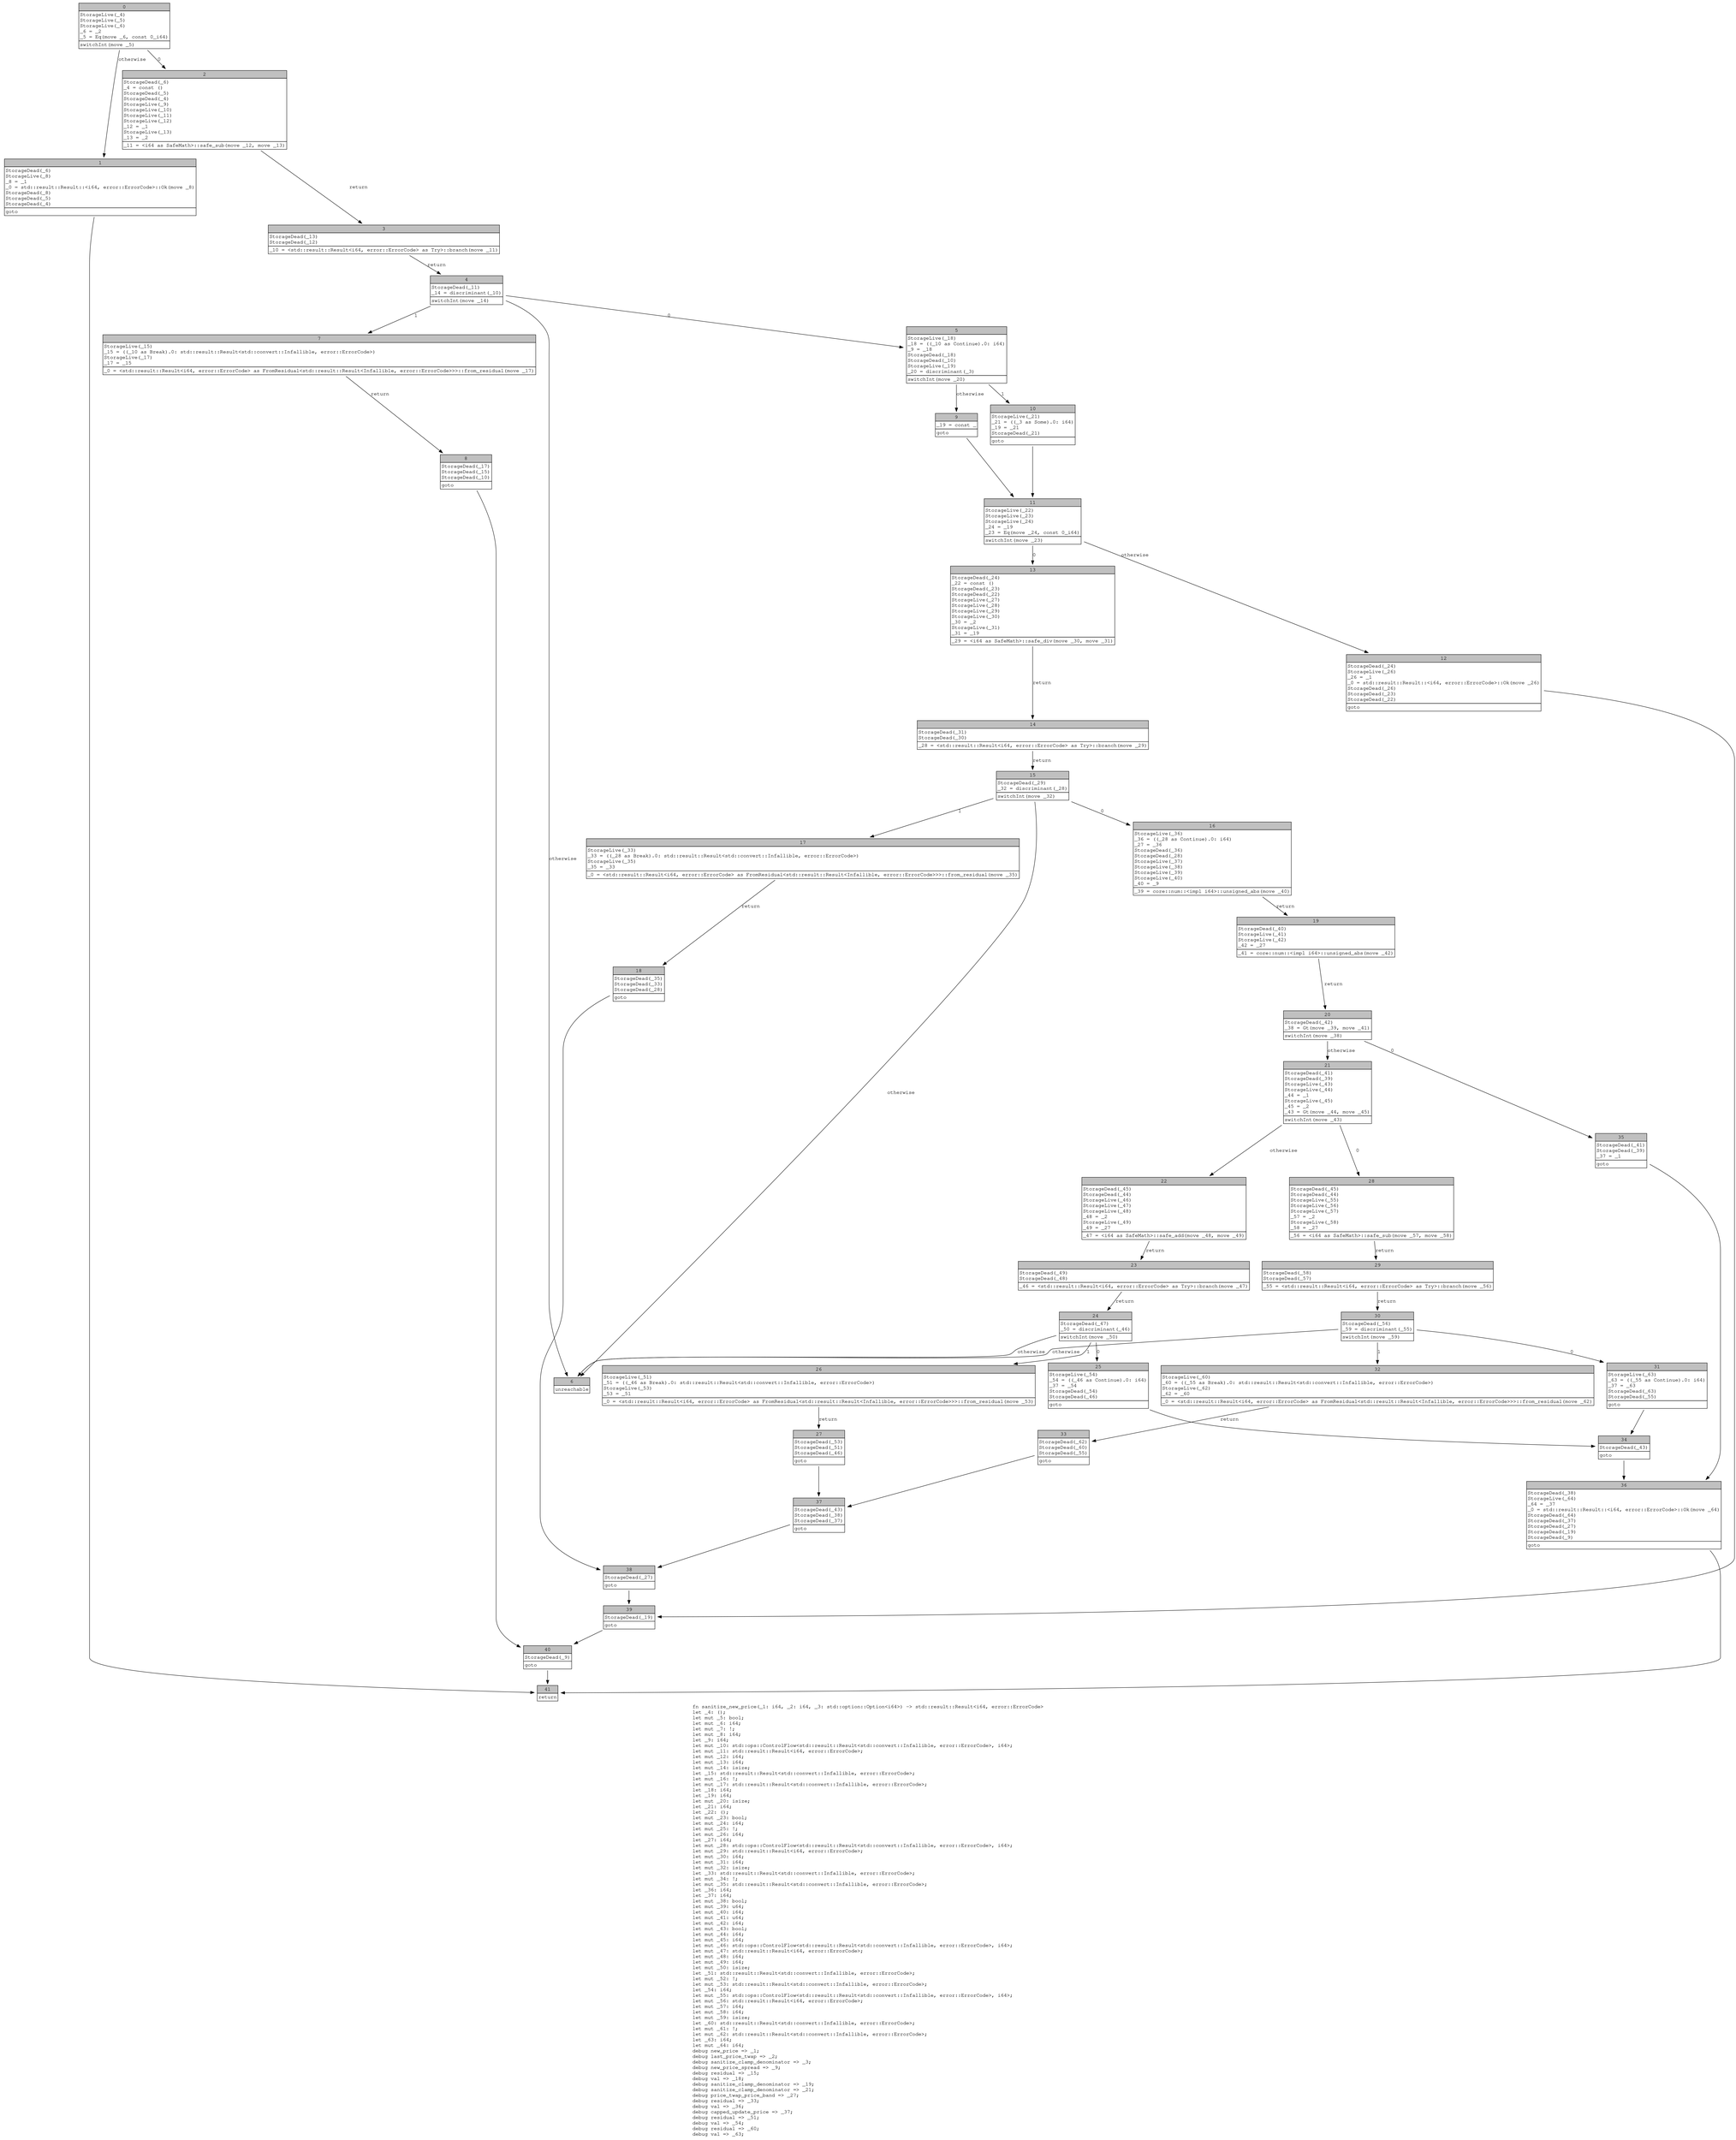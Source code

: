 digraph Mir_0_1794 {
    graph [fontname="Courier, monospace"];
    node [fontname="Courier, monospace"];
    edge [fontname="Courier, monospace"];
    label=<fn sanitize_new_price(_1: i64, _2: i64, _3: std::option::Option&lt;i64&gt;) -&gt; std::result::Result&lt;i64, error::ErrorCode&gt;<br align="left"/>let _4: ();<br align="left"/>let mut _5: bool;<br align="left"/>let mut _6: i64;<br align="left"/>let mut _7: !;<br align="left"/>let mut _8: i64;<br align="left"/>let _9: i64;<br align="left"/>let mut _10: std::ops::ControlFlow&lt;std::result::Result&lt;std::convert::Infallible, error::ErrorCode&gt;, i64&gt;;<br align="left"/>let mut _11: std::result::Result&lt;i64, error::ErrorCode&gt;;<br align="left"/>let mut _12: i64;<br align="left"/>let mut _13: i64;<br align="left"/>let mut _14: isize;<br align="left"/>let _15: std::result::Result&lt;std::convert::Infallible, error::ErrorCode&gt;;<br align="left"/>let mut _16: !;<br align="left"/>let mut _17: std::result::Result&lt;std::convert::Infallible, error::ErrorCode&gt;;<br align="left"/>let _18: i64;<br align="left"/>let _19: i64;<br align="left"/>let mut _20: isize;<br align="left"/>let _21: i64;<br align="left"/>let _22: ();<br align="left"/>let mut _23: bool;<br align="left"/>let mut _24: i64;<br align="left"/>let mut _25: !;<br align="left"/>let mut _26: i64;<br align="left"/>let _27: i64;<br align="left"/>let mut _28: std::ops::ControlFlow&lt;std::result::Result&lt;std::convert::Infallible, error::ErrorCode&gt;, i64&gt;;<br align="left"/>let mut _29: std::result::Result&lt;i64, error::ErrorCode&gt;;<br align="left"/>let mut _30: i64;<br align="left"/>let mut _31: i64;<br align="left"/>let mut _32: isize;<br align="left"/>let _33: std::result::Result&lt;std::convert::Infallible, error::ErrorCode&gt;;<br align="left"/>let mut _34: !;<br align="left"/>let mut _35: std::result::Result&lt;std::convert::Infallible, error::ErrorCode&gt;;<br align="left"/>let _36: i64;<br align="left"/>let _37: i64;<br align="left"/>let mut _38: bool;<br align="left"/>let mut _39: u64;<br align="left"/>let mut _40: i64;<br align="left"/>let mut _41: u64;<br align="left"/>let mut _42: i64;<br align="left"/>let mut _43: bool;<br align="left"/>let mut _44: i64;<br align="left"/>let mut _45: i64;<br align="left"/>let mut _46: std::ops::ControlFlow&lt;std::result::Result&lt;std::convert::Infallible, error::ErrorCode&gt;, i64&gt;;<br align="left"/>let mut _47: std::result::Result&lt;i64, error::ErrorCode&gt;;<br align="left"/>let mut _48: i64;<br align="left"/>let mut _49: i64;<br align="left"/>let mut _50: isize;<br align="left"/>let _51: std::result::Result&lt;std::convert::Infallible, error::ErrorCode&gt;;<br align="left"/>let mut _52: !;<br align="left"/>let mut _53: std::result::Result&lt;std::convert::Infallible, error::ErrorCode&gt;;<br align="left"/>let _54: i64;<br align="left"/>let mut _55: std::ops::ControlFlow&lt;std::result::Result&lt;std::convert::Infallible, error::ErrorCode&gt;, i64&gt;;<br align="left"/>let mut _56: std::result::Result&lt;i64, error::ErrorCode&gt;;<br align="left"/>let mut _57: i64;<br align="left"/>let mut _58: i64;<br align="left"/>let mut _59: isize;<br align="left"/>let _60: std::result::Result&lt;std::convert::Infallible, error::ErrorCode&gt;;<br align="left"/>let mut _61: !;<br align="left"/>let mut _62: std::result::Result&lt;std::convert::Infallible, error::ErrorCode&gt;;<br align="left"/>let _63: i64;<br align="left"/>let mut _64: i64;<br align="left"/>debug new_price =&gt; _1;<br align="left"/>debug last_price_twap =&gt; _2;<br align="left"/>debug sanitize_clamp_denominator =&gt; _3;<br align="left"/>debug new_price_spread =&gt; _9;<br align="left"/>debug residual =&gt; _15;<br align="left"/>debug val =&gt; _18;<br align="left"/>debug sanitize_clamp_denominator =&gt; _19;<br align="left"/>debug sanitize_clamp_denominator =&gt; _21;<br align="left"/>debug price_twap_price_band =&gt; _27;<br align="left"/>debug residual =&gt; _33;<br align="left"/>debug val =&gt; _36;<br align="left"/>debug capped_update_price =&gt; _37;<br align="left"/>debug residual =&gt; _51;<br align="left"/>debug val =&gt; _54;<br align="left"/>debug residual =&gt; _60;<br align="left"/>debug val =&gt; _63;<br align="left"/>>;
    bb0__0_1794 [shape="none", label=<<table border="0" cellborder="1" cellspacing="0"><tr><td bgcolor="gray" align="center" colspan="1">0</td></tr><tr><td align="left" balign="left">StorageLive(_4)<br/>StorageLive(_5)<br/>StorageLive(_6)<br/>_6 = _2<br/>_5 = Eq(move _6, const 0_i64)<br/></td></tr><tr><td align="left">switchInt(move _5)</td></tr></table>>];
    bb1__0_1794 [shape="none", label=<<table border="0" cellborder="1" cellspacing="0"><tr><td bgcolor="gray" align="center" colspan="1">1</td></tr><tr><td align="left" balign="left">StorageDead(_6)<br/>StorageLive(_8)<br/>_8 = _1<br/>_0 = std::result::Result::&lt;i64, error::ErrorCode&gt;::Ok(move _8)<br/>StorageDead(_8)<br/>StorageDead(_5)<br/>StorageDead(_4)<br/></td></tr><tr><td align="left">goto</td></tr></table>>];
    bb2__0_1794 [shape="none", label=<<table border="0" cellborder="1" cellspacing="0"><tr><td bgcolor="gray" align="center" colspan="1">2</td></tr><tr><td align="left" balign="left">StorageDead(_6)<br/>_4 = const ()<br/>StorageDead(_5)<br/>StorageDead(_4)<br/>StorageLive(_9)<br/>StorageLive(_10)<br/>StorageLive(_11)<br/>StorageLive(_12)<br/>_12 = _1<br/>StorageLive(_13)<br/>_13 = _2<br/></td></tr><tr><td align="left">_11 = &lt;i64 as SafeMath&gt;::safe_sub(move _12, move _13)</td></tr></table>>];
    bb3__0_1794 [shape="none", label=<<table border="0" cellborder="1" cellspacing="0"><tr><td bgcolor="gray" align="center" colspan="1">3</td></tr><tr><td align="left" balign="left">StorageDead(_13)<br/>StorageDead(_12)<br/></td></tr><tr><td align="left">_10 = &lt;std::result::Result&lt;i64, error::ErrorCode&gt; as Try&gt;::branch(move _11)</td></tr></table>>];
    bb4__0_1794 [shape="none", label=<<table border="0" cellborder="1" cellspacing="0"><tr><td bgcolor="gray" align="center" colspan="1">4</td></tr><tr><td align="left" balign="left">StorageDead(_11)<br/>_14 = discriminant(_10)<br/></td></tr><tr><td align="left">switchInt(move _14)</td></tr></table>>];
    bb5__0_1794 [shape="none", label=<<table border="0" cellborder="1" cellspacing="0"><tr><td bgcolor="gray" align="center" colspan="1">5</td></tr><tr><td align="left" balign="left">StorageLive(_18)<br/>_18 = ((_10 as Continue).0: i64)<br/>_9 = _18<br/>StorageDead(_18)<br/>StorageDead(_10)<br/>StorageLive(_19)<br/>_20 = discriminant(_3)<br/></td></tr><tr><td align="left">switchInt(move _20)</td></tr></table>>];
    bb6__0_1794 [shape="none", label=<<table border="0" cellborder="1" cellspacing="0"><tr><td bgcolor="gray" align="center" colspan="1">6</td></tr><tr><td align="left">unreachable</td></tr></table>>];
    bb7__0_1794 [shape="none", label=<<table border="0" cellborder="1" cellspacing="0"><tr><td bgcolor="gray" align="center" colspan="1">7</td></tr><tr><td align="left" balign="left">StorageLive(_15)<br/>_15 = ((_10 as Break).0: std::result::Result&lt;std::convert::Infallible, error::ErrorCode&gt;)<br/>StorageLive(_17)<br/>_17 = _15<br/></td></tr><tr><td align="left">_0 = &lt;std::result::Result&lt;i64, error::ErrorCode&gt; as FromResidual&lt;std::result::Result&lt;Infallible, error::ErrorCode&gt;&gt;&gt;::from_residual(move _17)</td></tr></table>>];
    bb8__0_1794 [shape="none", label=<<table border="0" cellborder="1" cellspacing="0"><tr><td bgcolor="gray" align="center" colspan="1">8</td></tr><tr><td align="left" balign="left">StorageDead(_17)<br/>StorageDead(_15)<br/>StorageDead(_10)<br/></td></tr><tr><td align="left">goto</td></tr></table>>];
    bb9__0_1794 [shape="none", label=<<table border="0" cellborder="1" cellspacing="0"><tr><td bgcolor="gray" align="center" colspan="1">9</td></tr><tr><td align="left" balign="left">_19 = const _<br/></td></tr><tr><td align="left">goto</td></tr></table>>];
    bb10__0_1794 [shape="none", label=<<table border="0" cellborder="1" cellspacing="0"><tr><td bgcolor="gray" align="center" colspan="1">10</td></tr><tr><td align="left" balign="left">StorageLive(_21)<br/>_21 = ((_3 as Some).0: i64)<br/>_19 = _21<br/>StorageDead(_21)<br/></td></tr><tr><td align="left">goto</td></tr></table>>];
    bb11__0_1794 [shape="none", label=<<table border="0" cellborder="1" cellspacing="0"><tr><td bgcolor="gray" align="center" colspan="1">11</td></tr><tr><td align="left" balign="left">StorageLive(_22)<br/>StorageLive(_23)<br/>StorageLive(_24)<br/>_24 = _19<br/>_23 = Eq(move _24, const 0_i64)<br/></td></tr><tr><td align="left">switchInt(move _23)</td></tr></table>>];
    bb12__0_1794 [shape="none", label=<<table border="0" cellborder="1" cellspacing="0"><tr><td bgcolor="gray" align="center" colspan="1">12</td></tr><tr><td align="left" balign="left">StorageDead(_24)<br/>StorageLive(_26)<br/>_26 = _1<br/>_0 = std::result::Result::&lt;i64, error::ErrorCode&gt;::Ok(move _26)<br/>StorageDead(_26)<br/>StorageDead(_23)<br/>StorageDead(_22)<br/></td></tr><tr><td align="left">goto</td></tr></table>>];
    bb13__0_1794 [shape="none", label=<<table border="0" cellborder="1" cellspacing="0"><tr><td bgcolor="gray" align="center" colspan="1">13</td></tr><tr><td align="left" balign="left">StorageDead(_24)<br/>_22 = const ()<br/>StorageDead(_23)<br/>StorageDead(_22)<br/>StorageLive(_27)<br/>StorageLive(_28)<br/>StorageLive(_29)<br/>StorageLive(_30)<br/>_30 = _2<br/>StorageLive(_31)<br/>_31 = _19<br/></td></tr><tr><td align="left">_29 = &lt;i64 as SafeMath&gt;::safe_div(move _30, move _31)</td></tr></table>>];
    bb14__0_1794 [shape="none", label=<<table border="0" cellborder="1" cellspacing="0"><tr><td bgcolor="gray" align="center" colspan="1">14</td></tr><tr><td align="left" balign="left">StorageDead(_31)<br/>StorageDead(_30)<br/></td></tr><tr><td align="left">_28 = &lt;std::result::Result&lt;i64, error::ErrorCode&gt; as Try&gt;::branch(move _29)</td></tr></table>>];
    bb15__0_1794 [shape="none", label=<<table border="0" cellborder="1" cellspacing="0"><tr><td bgcolor="gray" align="center" colspan="1">15</td></tr><tr><td align="left" balign="left">StorageDead(_29)<br/>_32 = discriminant(_28)<br/></td></tr><tr><td align="left">switchInt(move _32)</td></tr></table>>];
    bb16__0_1794 [shape="none", label=<<table border="0" cellborder="1" cellspacing="0"><tr><td bgcolor="gray" align="center" colspan="1">16</td></tr><tr><td align="left" balign="left">StorageLive(_36)<br/>_36 = ((_28 as Continue).0: i64)<br/>_27 = _36<br/>StorageDead(_36)<br/>StorageDead(_28)<br/>StorageLive(_37)<br/>StorageLive(_38)<br/>StorageLive(_39)<br/>StorageLive(_40)<br/>_40 = _9<br/></td></tr><tr><td align="left">_39 = core::num::&lt;impl i64&gt;::unsigned_abs(move _40)</td></tr></table>>];
    bb17__0_1794 [shape="none", label=<<table border="0" cellborder="1" cellspacing="0"><tr><td bgcolor="gray" align="center" colspan="1">17</td></tr><tr><td align="left" balign="left">StorageLive(_33)<br/>_33 = ((_28 as Break).0: std::result::Result&lt;std::convert::Infallible, error::ErrorCode&gt;)<br/>StorageLive(_35)<br/>_35 = _33<br/></td></tr><tr><td align="left">_0 = &lt;std::result::Result&lt;i64, error::ErrorCode&gt; as FromResidual&lt;std::result::Result&lt;Infallible, error::ErrorCode&gt;&gt;&gt;::from_residual(move _35)</td></tr></table>>];
    bb18__0_1794 [shape="none", label=<<table border="0" cellborder="1" cellspacing="0"><tr><td bgcolor="gray" align="center" colspan="1">18</td></tr><tr><td align="left" balign="left">StorageDead(_35)<br/>StorageDead(_33)<br/>StorageDead(_28)<br/></td></tr><tr><td align="left">goto</td></tr></table>>];
    bb19__0_1794 [shape="none", label=<<table border="0" cellborder="1" cellspacing="0"><tr><td bgcolor="gray" align="center" colspan="1">19</td></tr><tr><td align="left" balign="left">StorageDead(_40)<br/>StorageLive(_41)<br/>StorageLive(_42)<br/>_42 = _27<br/></td></tr><tr><td align="left">_41 = core::num::&lt;impl i64&gt;::unsigned_abs(move _42)</td></tr></table>>];
    bb20__0_1794 [shape="none", label=<<table border="0" cellborder="1" cellspacing="0"><tr><td bgcolor="gray" align="center" colspan="1">20</td></tr><tr><td align="left" balign="left">StorageDead(_42)<br/>_38 = Gt(move _39, move _41)<br/></td></tr><tr><td align="left">switchInt(move _38)</td></tr></table>>];
    bb21__0_1794 [shape="none", label=<<table border="0" cellborder="1" cellspacing="0"><tr><td bgcolor="gray" align="center" colspan="1">21</td></tr><tr><td align="left" balign="left">StorageDead(_41)<br/>StorageDead(_39)<br/>StorageLive(_43)<br/>StorageLive(_44)<br/>_44 = _1<br/>StorageLive(_45)<br/>_45 = _2<br/>_43 = Gt(move _44, move _45)<br/></td></tr><tr><td align="left">switchInt(move _43)</td></tr></table>>];
    bb22__0_1794 [shape="none", label=<<table border="0" cellborder="1" cellspacing="0"><tr><td bgcolor="gray" align="center" colspan="1">22</td></tr><tr><td align="left" balign="left">StorageDead(_45)<br/>StorageDead(_44)<br/>StorageLive(_46)<br/>StorageLive(_47)<br/>StorageLive(_48)<br/>_48 = _2<br/>StorageLive(_49)<br/>_49 = _27<br/></td></tr><tr><td align="left">_47 = &lt;i64 as SafeMath&gt;::safe_add(move _48, move _49)</td></tr></table>>];
    bb23__0_1794 [shape="none", label=<<table border="0" cellborder="1" cellspacing="0"><tr><td bgcolor="gray" align="center" colspan="1">23</td></tr><tr><td align="left" balign="left">StorageDead(_49)<br/>StorageDead(_48)<br/></td></tr><tr><td align="left">_46 = &lt;std::result::Result&lt;i64, error::ErrorCode&gt; as Try&gt;::branch(move _47)</td></tr></table>>];
    bb24__0_1794 [shape="none", label=<<table border="0" cellborder="1" cellspacing="0"><tr><td bgcolor="gray" align="center" colspan="1">24</td></tr><tr><td align="left" balign="left">StorageDead(_47)<br/>_50 = discriminant(_46)<br/></td></tr><tr><td align="left">switchInt(move _50)</td></tr></table>>];
    bb25__0_1794 [shape="none", label=<<table border="0" cellborder="1" cellspacing="0"><tr><td bgcolor="gray" align="center" colspan="1">25</td></tr><tr><td align="left" balign="left">StorageLive(_54)<br/>_54 = ((_46 as Continue).0: i64)<br/>_37 = _54<br/>StorageDead(_54)<br/>StorageDead(_46)<br/></td></tr><tr><td align="left">goto</td></tr></table>>];
    bb26__0_1794 [shape="none", label=<<table border="0" cellborder="1" cellspacing="0"><tr><td bgcolor="gray" align="center" colspan="1">26</td></tr><tr><td align="left" balign="left">StorageLive(_51)<br/>_51 = ((_46 as Break).0: std::result::Result&lt;std::convert::Infallible, error::ErrorCode&gt;)<br/>StorageLive(_53)<br/>_53 = _51<br/></td></tr><tr><td align="left">_0 = &lt;std::result::Result&lt;i64, error::ErrorCode&gt; as FromResidual&lt;std::result::Result&lt;Infallible, error::ErrorCode&gt;&gt;&gt;::from_residual(move _53)</td></tr></table>>];
    bb27__0_1794 [shape="none", label=<<table border="0" cellborder="1" cellspacing="0"><tr><td bgcolor="gray" align="center" colspan="1">27</td></tr><tr><td align="left" balign="left">StorageDead(_53)<br/>StorageDead(_51)<br/>StorageDead(_46)<br/></td></tr><tr><td align="left">goto</td></tr></table>>];
    bb28__0_1794 [shape="none", label=<<table border="0" cellborder="1" cellspacing="0"><tr><td bgcolor="gray" align="center" colspan="1">28</td></tr><tr><td align="left" balign="left">StorageDead(_45)<br/>StorageDead(_44)<br/>StorageLive(_55)<br/>StorageLive(_56)<br/>StorageLive(_57)<br/>_57 = _2<br/>StorageLive(_58)<br/>_58 = _27<br/></td></tr><tr><td align="left">_56 = &lt;i64 as SafeMath&gt;::safe_sub(move _57, move _58)</td></tr></table>>];
    bb29__0_1794 [shape="none", label=<<table border="0" cellborder="1" cellspacing="0"><tr><td bgcolor="gray" align="center" colspan="1">29</td></tr><tr><td align="left" balign="left">StorageDead(_58)<br/>StorageDead(_57)<br/></td></tr><tr><td align="left">_55 = &lt;std::result::Result&lt;i64, error::ErrorCode&gt; as Try&gt;::branch(move _56)</td></tr></table>>];
    bb30__0_1794 [shape="none", label=<<table border="0" cellborder="1" cellspacing="0"><tr><td bgcolor="gray" align="center" colspan="1">30</td></tr><tr><td align="left" balign="left">StorageDead(_56)<br/>_59 = discriminant(_55)<br/></td></tr><tr><td align="left">switchInt(move _59)</td></tr></table>>];
    bb31__0_1794 [shape="none", label=<<table border="0" cellborder="1" cellspacing="0"><tr><td bgcolor="gray" align="center" colspan="1">31</td></tr><tr><td align="left" balign="left">StorageLive(_63)<br/>_63 = ((_55 as Continue).0: i64)<br/>_37 = _63<br/>StorageDead(_63)<br/>StorageDead(_55)<br/></td></tr><tr><td align="left">goto</td></tr></table>>];
    bb32__0_1794 [shape="none", label=<<table border="0" cellborder="1" cellspacing="0"><tr><td bgcolor="gray" align="center" colspan="1">32</td></tr><tr><td align="left" balign="left">StorageLive(_60)<br/>_60 = ((_55 as Break).0: std::result::Result&lt;std::convert::Infallible, error::ErrorCode&gt;)<br/>StorageLive(_62)<br/>_62 = _60<br/></td></tr><tr><td align="left">_0 = &lt;std::result::Result&lt;i64, error::ErrorCode&gt; as FromResidual&lt;std::result::Result&lt;Infallible, error::ErrorCode&gt;&gt;&gt;::from_residual(move _62)</td></tr></table>>];
    bb33__0_1794 [shape="none", label=<<table border="0" cellborder="1" cellspacing="0"><tr><td bgcolor="gray" align="center" colspan="1">33</td></tr><tr><td align="left" balign="left">StorageDead(_62)<br/>StorageDead(_60)<br/>StorageDead(_55)<br/></td></tr><tr><td align="left">goto</td></tr></table>>];
    bb34__0_1794 [shape="none", label=<<table border="0" cellborder="1" cellspacing="0"><tr><td bgcolor="gray" align="center" colspan="1">34</td></tr><tr><td align="left" balign="left">StorageDead(_43)<br/></td></tr><tr><td align="left">goto</td></tr></table>>];
    bb35__0_1794 [shape="none", label=<<table border="0" cellborder="1" cellspacing="0"><tr><td bgcolor="gray" align="center" colspan="1">35</td></tr><tr><td align="left" balign="left">StorageDead(_41)<br/>StorageDead(_39)<br/>_37 = _1<br/></td></tr><tr><td align="left">goto</td></tr></table>>];
    bb36__0_1794 [shape="none", label=<<table border="0" cellborder="1" cellspacing="0"><tr><td bgcolor="gray" align="center" colspan="1">36</td></tr><tr><td align="left" balign="left">StorageDead(_38)<br/>StorageLive(_64)<br/>_64 = _37<br/>_0 = std::result::Result::&lt;i64, error::ErrorCode&gt;::Ok(move _64)<br/>StorageDead(_64)<br/>StorageDead(_37)<br/>StorageDead(_27)<br/>StorageDead(_19)<br/>StorageDead(_9)<br/></td></tr><tr><td align="left">goto</td></tr></table>>];
    bb37__0_1794 [shape="none", label=<<table border="0" cellborder="1" cellspacing="0"><tr><td bgcolor="gray" align="center" colspan="1">37</td></tr><tr><td align="left" balign="left">StorageDead(_43)<br/>StorageDead(_38)<br/>StorageDead(_37)<br/></td></tr><tr><td align="left">goto</td></tr></table>>];
    bb38__0_1794 [shape="none", label=<<table border="0" cellborder="1" cellspacing="0"><tr><td bgcolor="gray" align="center" colspan="1">38</td></tr><tr><td align="left" balign="left">StorageDead(_27)<br/></td></tr><tr><td align="left">goto</td></tr></table>>];
    bb39__0_1794 [shape="none", label=<<table border="0" cellborder="1" cellspacing="0"><tr><td bgcolor="gray" align="center" colspan="1">39</td></tr><tr><td align="left" balign="left">StorageDead(_19)<br/></td></tr><tr><td align="left">goto</td></tr></table>>];
    bb40__0_1794 [shape="none", label=<<table border="0" cellborder="1" cellspacing="0"><tr><td bgcolor="gray" align="center" colspan="1">40</td></tr><tr><td align="left" balign="left">StorageDead(_9)<br/></td></tr><tr><td align="left">goto</td></tr></table>>];
    bb41__0_1794 [shape="none", label=<<table border="0" cellborder="1" cellspacing="0"><tr><td bgcolor="gray" align="center" colspan="1">41</td></tr><tr><td align="left">return</td></tr></table>>];
    bb0__0_1794 -> bb2__0_1794 [label="0"];
    bb0__0_1794 -> bb1__0_1794 [label="otherwise"];
    bb1__0_1794 -> bb41__0_1794 [label=""];
    bb2__0_1794 -> bb3__0_1794 [label="return"];
    bb3__0_1794 -> bb4__0_1794 [label="return"];
    bb4__0_1794 -> bb5__0_1794 [label="0"];
    bb4__0_1794 -> bb7__0_1794 [label="1"];
    bb4__0_1794 -> bb6__0_1794 [label="otherwise"];
    bb5__0_1794 -> bb10__0_1794 [label="1"];
    bb5__0_1794 -> bb9__0_1794 [label="otherwise"];
    bb7__0_1794 -> bb8__0_1794 [label="return"];
    bb8__0_1794 -> bb40__0_1794 [label=""];
    bb9__0_1794 -> bb11__0_1794 [label=""];
    bb10__0_1794 -> bb11__0_1794 [label=""];
    bb11__0_1794 -> bb13__0_1794 [label="0"];
    bb11__0_1794 -> bb12__0_1794 [label="otherwise"];
    bb12__0_1794 -> bb39__0_1794 [label=""];
    bb13__0_1794 -> bb14__0_1794 [label="return"];
    bb14__0_1794 -> bb15__0_1794 [label="return"];
    bb15__0_1794 -> bb16__0_1794 [label="0"];
    bb15__0_1794 -> bb17__0_1794 [label="1"];
    bb15__0_1794 -> bb6__0_1794 [label="otherwise"];
    bb16__0_1794 -> bb19__0_1794 [label="return"];
    bb17__0_1794 -> bb18__0_1794 [label="return"];
    bb18__0_1794 -> bb38__0_1794 [label=""];
    bb19__0_1794 -> bb20__0_1794 [label="return"];
    bb20__0_1794 -> bb35__0_1794 [label="0"];
    bb20__0_1794 -> bb21__0_1794 [label="otherwise"];
    bb21__0_1794 -> bb28__0_1794 [label="0"];
    bb21__0_1794 -> bb22__0_1794 [label="otherwise"];
    bb22__0_1794 -> bb23__0_1794 [label="return"];
    bb23__0_1794 -> bb24__0_1794 [label="return"];
    bb24__0_1794 -> bb25__0_1794 [label="0"];
    bb24__0_1794 -> bb26__0_1794 [label="1"];
    bb24__0_1794 -> bb6__0_1794 [label="otherwise"];
    bb25__0_1794 -> bb34__0_1794 [label=""];
    bb26__0_1794 -> bb27__0_1794 [label="return"];
    bb27__0_1794 -> bb37__0_1794 [label=""];
    bb28__0_1794 -> bb29__0_1794 [label="return"];
    bb29__0_1794 -> bb30__0_1794 [label="return"];
    bb30__0_1794 -> bb31__0_1794 [label="0"];
    bb30__0_1794 -> bb32__0_1794 [label="1"];
    bb30__0_1794 -> bb6__0_1794 [label="otherwise"];
    bb31__0_1794 -> bb34__0_1794 [label=""];
    bb32__0_1794 -> bb33__0_1794 [label="return"];
    bb33__0_1794 -> bb37__0_1794 [label=""];
    bb34__0_1794 -> bb36__0_1794 [label=""];
    bb35__0_1794 -> bb36__0_1794 [label=""];
    bb36__0_1794 -> bb41__0_1794 [label=""];
    bb37__0_1794 -> bb38__0_1794 [label=""];
    bb38__0_1794 -> bb39__0_1794 [label=""];
    bb39__0_1794 -> bb40__0_1794 [label=""];
    bb40__0_1794 -> bb41__0_1794 [label=""];
}
